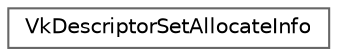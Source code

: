 digraph "类继承关系图"
{
 // LATEX_PDF_SIZE
  bgcolor="transparent";
  edge [fontname=Helvetica,fontsize=10,labelfontname=Helvetica,labelfontsize=10];
  node [fontname=Helvetica,fontsize=10,shape=box,height=0.2,width=0.4];
  rankdir="LR";
  Node0 [id="Node000000",label="VkDescriptorSetAllocateInfo",height=0.2,width=0.4,color="grey40", fillcolor="white", style="filled",URL="$struct_vk_descriptor_set_allocate_info.html",tooltip=" "];
}
